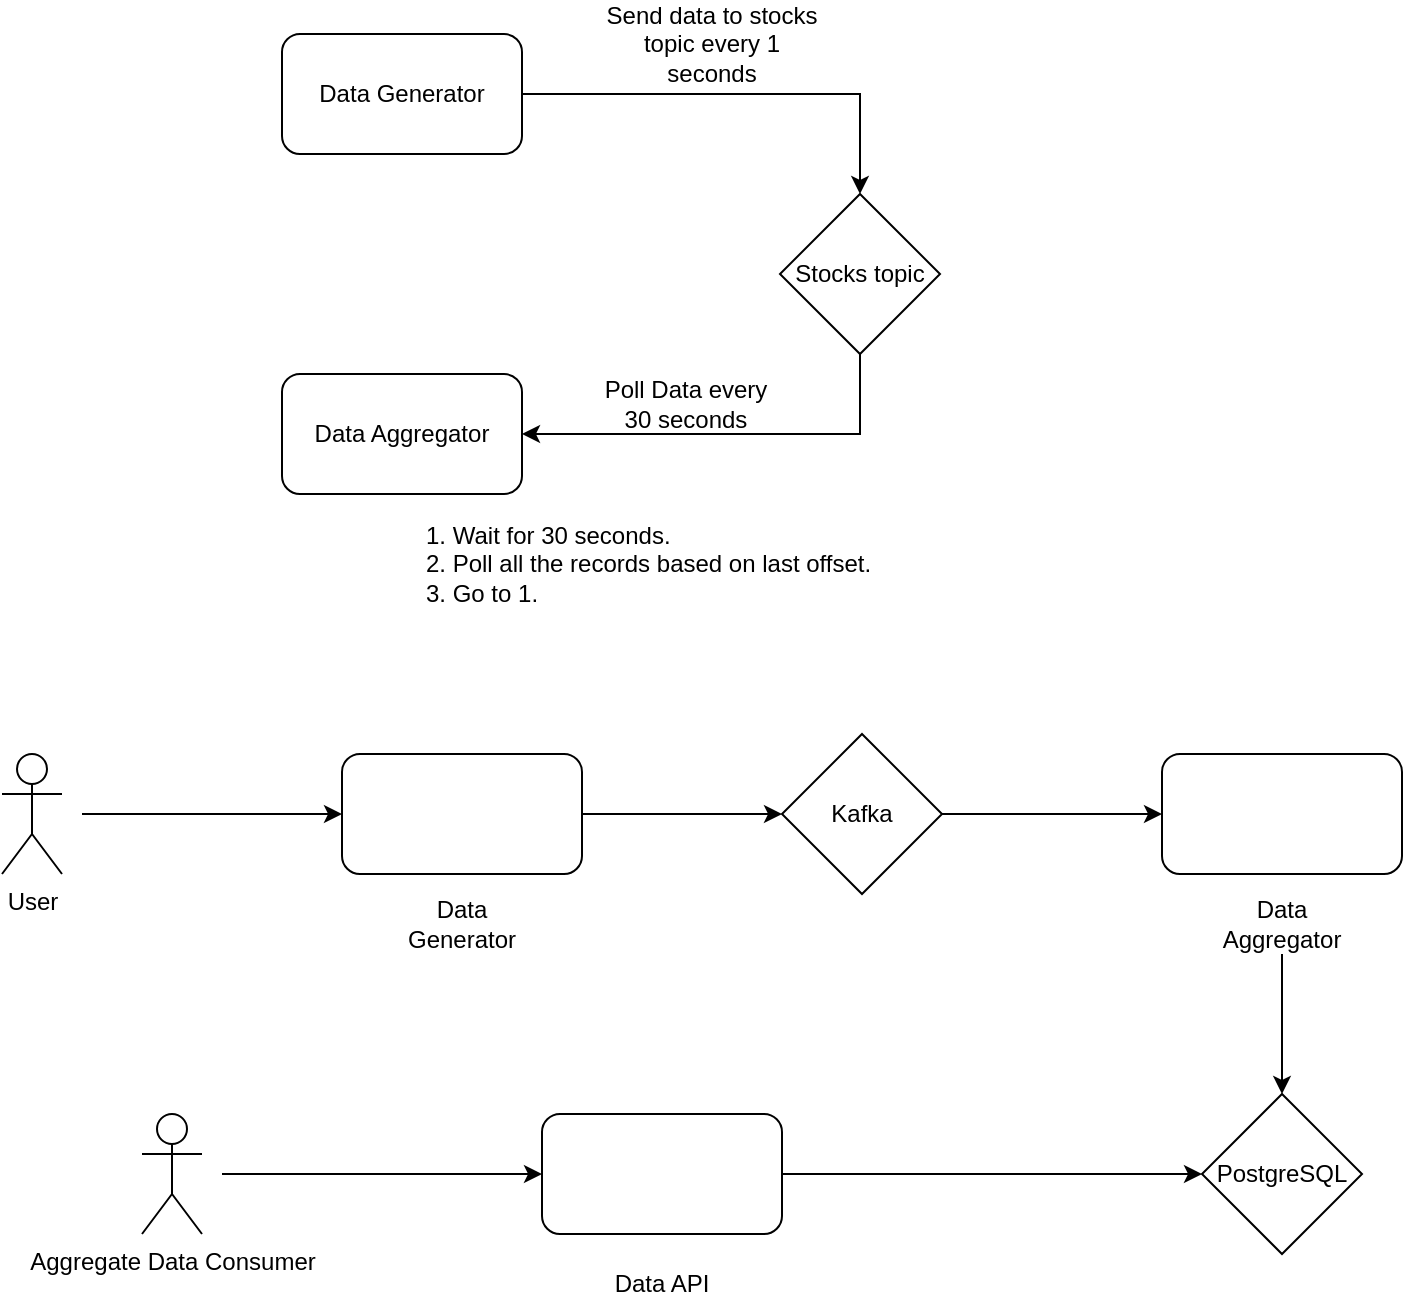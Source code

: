 <mxfile version="20.4.0" type="device"><diagram id="0bmJ4zuZ2Tn8b85XRwVB" name="Page-1"><mxGraphModel dx="652" dy="1559" grid="1" gridSize="10" guides="1" tooltips="1" connect="1" arrows="1" fold="1" page="1" pageScale="1" pageWidth="827" pageHeight="1169" math="0" shadow="0"><root><mxCell id="0"/><mxCell id="1" parent="0"/><mxCell id="7nl9OIENIdsDfNcmvFaj-1" value="User" style="shape=umlActor;verticalLabelPosition=bottom;verticalAlign=top;html=1;outlineConnect=0;" parent="1" vertex="1"><mxGeometry x="80" y="170" width="30" height="60" as="geometry"/></mxCell><mxCell id="7nl9OIENIdsDfNcmvFaj-2" value="" style="rounded=1;whiteSpace=wrap;html=1;" parent="1" vertex="1"><mxGeometry x="250" y="170" width="120" height="60" as="geometry"/></mxCell><mxCell id="7nl9OIENIdsDfNcmvFaj-5" value="" style="endArrow=classic;html=1;rounded=0;" parent="1" edge="1"><mxGeometry width="50" height="50" relative="1" as="geometry"><mxPoint x="120" y="200" as="sourcePoint"/><mxPoint x="250" y="200" as="targetPoint"/></mxGeometry></mxCell><mxCell id="7nl9OIENIdsDfNcmvFaj-6" value="Data Generator" style="text;html=1;strokeColor=none;fillColor=none;align=center;verticalAlign=middle;whiteSpace=wrap;rounded=0;" parent="1" vertex="1"><mxGeometry x="280" y="240" width="60" height="30" as="geometry"/></mxCell><mxCell id="7nl9OIENIdsDfNcmvFaj-7" value="Kafka" style="rhombus;whiteSpace=wrap;html=1;" parent="1" vertex="1"><mxGeometry x="470" y="160" width="80" height="80" as="geometry"/></mxCell><mxCell id="7nl9OIENIdsDfNcmvFaj-8" value="" style="endArrow=classic;html=1;rounded=0;exitX=1;exitY=0.5;exitDx=0;exitDy=0;entryX=0;entryY=0.5;entryDx=0;entryDy=0;" parent="1" source="7nl9OIENIdsDfNcmvFaj-2" target="7nl9OIENIdsDfNcmvFaj-7" edge="1"><mxGeometry width="50" height="50" relative="1" as="geometry"><mxPoint x="320" y="380" as="sourcePoint"/><mxPoint x="370" y="330" as="targetPoint"/></mxGeometry></mxCell><mxCell id="7nl9OIENIdsDfNcmvFaj-9" value="" style="rounded=1;whiteSpace=wrap;html=1;" parent="1" vertex="1"><mxGeometry x="660" y="170" width="120" height="60" as="geometry"/></mxCell><mxCell id="7nl9OIENIdsDfNcmvFaj-10" value="" style="endArrow=classic;html=1;rounded=0;exitX=1;exitY=0.5;exitDx=0;exitDy=0;entryX=0;entryY=0.5;entryDx=0;entryDy=0;" parent="1" source="7nl9OIENIdsDfNcmvFaj-7" target="7nl9OIENIdsDfNcmvFaj-9" edge="1"><mxGeometry width="50" height="50" relative="1" as="geometry"><mxPoint x="550" y="220" as="sourcePoint"/><mxPoint x="600" y="170" as="targetPoint"/></mxGeometry></mxCell><mxCell id="7nl9OIENIdsDfNcmvFaj-11" value="Data Aggregator" style="text;html=1;strokeColor=none;fillColor=none;align=center;verticalAlign=middle;whiteSpace=wrap;rounded=0;" parent="1" vertex="1"><mxGeometry x="690" y="240" width="60" height="30" as="geometry"/></mxCell><mxCell id="7nl9OIENIdsDfNcmvFaj-13" value="PostgreSQL" style="rhombus;whiteSpace=wrap;html=1;" parent="1" vertex="1"><mxGeometry x="680" y="340" width="80" height="80" as="geometry"/></mxCell><mxCell id="7nl9OIENIdsDfNcmvFaj-14" value="" style="endArrow=classic;html=1;rounded=0;exitX=0.5;exitY=1;exitDx=0;exitDy=0;entryX=0.5;entryY=0;entryDx=0;entryDy=0;" parent="1" source="7nl9OIENIdsDfNcmvFaj-11" target="7nl9OIENIdsDfNcmvFaj-13" edge="1"><mxGeometry width="50" height="50" relative="1" as="geometry"><mxPoint x="550" y="320" as="sourcePoint"/><mxPoint x="600" y="270" as="targetPoint"/></mxGeometry></mxCell><mxCell id="7nl9OIENIdsDfNcmvFaj-15" value="" style="rounded=1;whiteSpace=wrap;html=1;" parent="1" vertex="1"><mxGeometry x="350" y="350" width="120" height="60" as="geometry"/></mxCell><mxCell id="7nl9OIENIdsDfNcmvFaj-16" value="" style="endArrow=classic;html=1;rounded=0;exitX=1;exitY=0.5;exitDx=0;exitDy=0;entryX=0;entryY=0.5;entryDx=0;entryDy=0;" parent="1" source="7nl9OIENIdsDfNcmvFaj-15" target="7nl9OIENIdsDfNcmvFaj-13" edge="1"><mxGeometry width="50" height="50" relative="1" as="geometry"><mxPoint x="530" y="390" as="sourcePoint"/><mxPoint x="580" y="340" as="targetPoint"/></mxGeometry></mxCell><mxCell id="7nl9OIENIdsDfNcmvFaj-17" value="Data API" style="text;html=1;strokeColor=none;fillColor=none;align=center;verticalAlign=middle;whiteSpace=wrap;rounded=0;" parent="1" vertex="1"><mxGeometry x="380" y="420" width="60" height="30" as="geometry"/></mxCell><mxCell id="7nl9OIENIdsDfNcmvFaj-18" value="Aggregate Data Consumer" style="shape=umlActor;verticalLabelPosition=bottom;verticalAlign=top;html=1;outlineConnect=0;" parent="1" vertex="1"><mxGeometry x="150" y="350" width="30" height="60" as="geometry"/></mxCell><mxCell id="7nl9OIENIdsDfNcmvFaj-19" value="" style="endArrow=classic;html=1;rounded=0;entryX=0;entryY=0.5;entryDx=0;entryDy=0;" parent="1" target="7nl9OIENIdsDfNcmvFaj-15" edge="1"><mxGeometry width="50" height="50" relative="1" as="geometry"><mxPoint x="190" y="380" as="sourcePoint"/><mxPoint x="310" y="360" as="targetPoint"/></mxGeometry></mxCell><mxCell id="VWSqNKQbyd5D4vYCMNF5-1" value="Data Generator" style="rounded=1;whiteSpace=wrap;html=1;" vertex="1" parent="1"><mxGeometry x="220" y="-190" width="120" height="60" as="geometry"/></mxCell><mxCell id="VWSqNKQbyd5D4vYCMNF5-2" value="Data Aggregator" style="rounded=1;whiteSpace=wrap;html=1;" vertex="1" parent="1"><mxGeometry x="220" y="-20" width="120" height="60" as="geometry"/></mxCell><mxCell id="VWSqNKQbyd5D4vYCMNF5-3" value="Stocks topic" style="rhombus;whiteSpace=wrap;html=1;" vertex="1" parent="1"><mxGeometry x="469" y="-110" width="80" height="80" as="geometry"/></mxCell><mxCell id="VWSqNKQbyd5D4vYCMNF5-4" value="" style="endArrow=classic;html=1;rounded=0;exitX=1;exitY=0.5;exitDx=0;exitDy=0;entryX=0.5;entryY=0;entryDx=0;entryDy=0;" edge="1" parent="1" source="VWSqNKQbyd5D4vYCMNF5-1" target="VWSqNKQbyd5D4vYCMNF5-3"><mxGeometry width="50" height="50" relative="1" as="geometry"><mxPoint x="370" y="-130" as="sourcePoint"/><mxPoint x="420" y="-180" as="targetPoint"/><Array as="points"><mxPoint x="509" y="-160"/></Array></mxGeometry></mxCell><mxCell id="VWSqNKQbyd5D4vYCMNF5-5" value="Send data to stocks topic every 1 seconds" style="text;html=1;strokeColor=none;fillColor=none;align=center;verticalAlign=middle;whiteSpace=wrap;rounded=0;" vertex="1" parent="1"><mxGeometry x="380" y="-200" width="110" height="30" as="geometry"/></mxCell><mxCell id="VWSqNKQbyd5D4vYCMNF5-6" value="" style="endArrow=classic;html=1;rounded=0;exitX=0.5;exitY=1;exitDx=0;exitDy=0;entryX=1;entryY=0.5;entryDx=0;entryDy=0;" edge="1" parent="1" source="VWSqNKQbyd5D4vYCMNF5-3" target="VWSqNKQbyd5D4vYCMNF5-2"><mxGeometry width="50" height="50" relative="1" as="geometry"><mxPoint x="410" y="20" as="sourcePoint"/><mxPoint x="460" y="-30" as="targetPoint"/><Array as="points"><mxPoint x="509" y="10"/></Array></mxGeometry></mxCell><mxCell id="VWSqNKQbyd5D4vYCMNF5-7" value="Poll Data every 30 seconds" style="text;html=1;strokeColor=none;fillColor=none;align=center;verticalAlign=middle;whiteSpace=wrap;rounded=0;" vertex="1" parent="1"><mxGeometry x="380" y="-20" width="84" height="30" as="geometry"/></mxCell><mxCell id="VWSqNKQbyd5D4vYCMNF5-8" value="1. Wait for 30 seconds.&lt;br&gt;2. Poll all the records based on last offset.&lt;br&gt;3. Go to 1." style="text;html=1;strokeColor=none;fillColor=none;align=left;verticalAlign=middle;whiteSpace=wrap;rounded=0;" vertex="1" parent="1"><mxGeometry x="290" y="50" width="260" height="50" as="geometry"/></mxCell></root></mxGraphModel></diagram></mxfile>